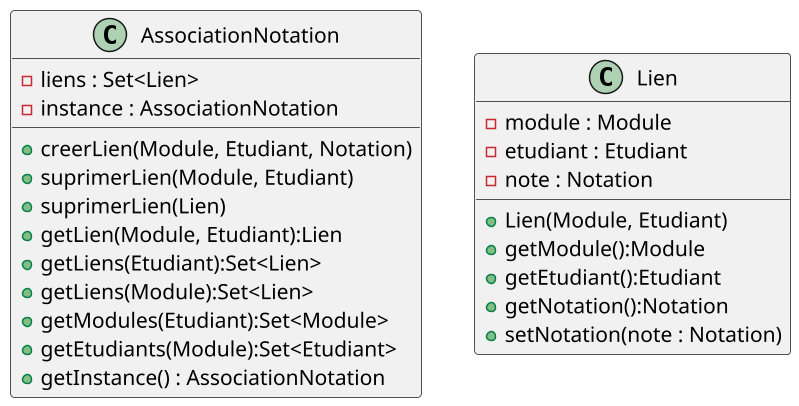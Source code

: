 @startuml
scale 1.5
class AssociationNotation{
-liens : Set<Lien>
-instance : AssociationNotation
+creerLien(Module, Etudiant, Notation)
+suprimerLien(Module, Etudiant)
+suprimerLien(Lien)
+getLien(Module, Etudiant):Lien
+getLiens(Etudiant):Set<Lien>
+getLiens(Module):Set<Lien>
+getModules(Etudiant):Set<Module>
+getEtudiants(Module):Set<Etudiant>
+getInstance() : AssociationNotation
}

class Lien{
-module : Module
-etudiant : Etudiant
-note : Notation
+Lien(Module, Etudiant)
+getModule():Module
+getEtudiant():Etudiant
+getNotation():Notation
+setNotation(note : Notation)
}
@enduml